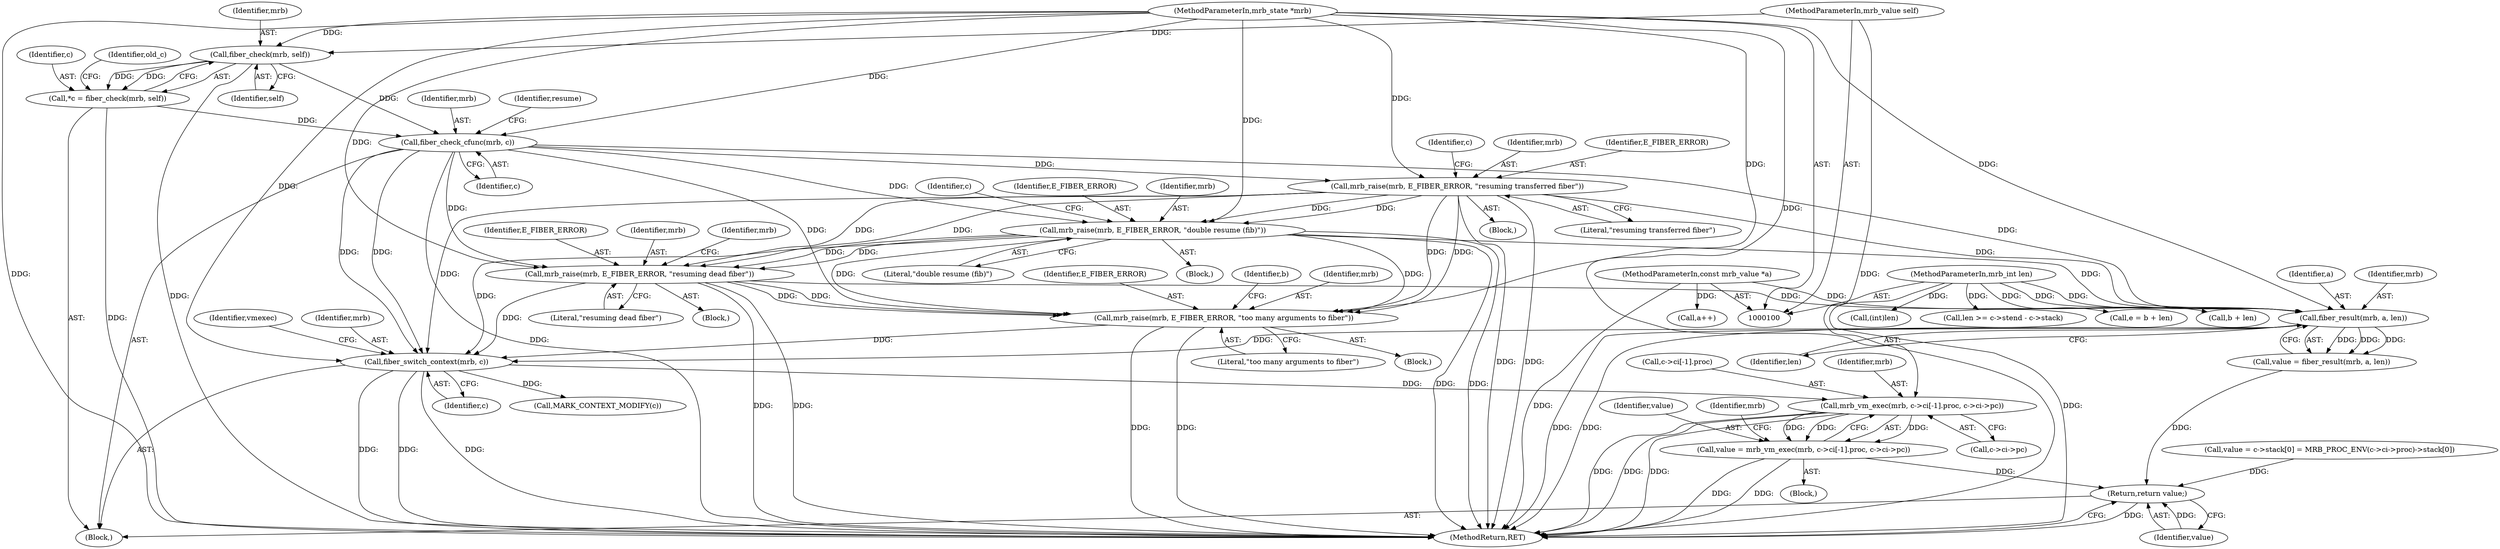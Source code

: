 digraph "0_mruby_778500563a9f7ceba996937dc886bd8cde29b42b@array" {
"1000290" [label="(Call,mrb_vm_exec(mrb, c->ci[-1].proc, c->ci->pc))"];
"1000277" [label="(Call,fiber_switch_context(mrb, c))"];
"1000150" [label="(Call,mrb_raise(mrb, E_FIBER_ERROR, \"double resume (fib)\"))"];
"1000133" [label="(Call,mrb_raise(mrb, E_FIBER_ERROR, \"resuming transferred fiber\"))"];
"1000121" [label="(Call,fiber_check_cfunc(mrb, c))"];
"1000111" [label="(Call,fiber_check(mrb, self))"];
"1000101" [label="(MethodParameterIn,mrb_state *mrb)"];
"1000102" [label="(MethodParameterIn,mrb_value self)"];
"1000109" [label="(Call,*c = fiber_check(mrb, self))"];
"1000273" [label="(Call,fiber_result(mrb, a, len))"];
"1000161" [label="(Call,mrb_raise(mrb, E_FIBER_ERROR, \"resuming dead fiber\"))"];
"1000104" [label="(MethodParameterIn,const mrb_value *a)"];
"1000103" [label="(MethodParameterIn,mrb_int len)"];
"1000214" [label="(Call,mrb_raise(mrb, E_FIBER_ERROR, \"too many arguments to fiber\"))"];
"1000288" [label="(Call,value = mrb_vm_exec(mrb, c->ci[-1].proc, c->ci->pc))"];
"1000314" [label="(Return,return value;)"];
"1000204" [label="(Call,len >= c->stend - c->stack)"];
"1000225" [label="(Call,e = b + len)"];
"1000161" [label="(Call,mrb_raise(mrb, E_FIBER_ERROR, \"resuming dead fiber\"))"];
"1000164" [label="(Literal,\"resuming dead fiber\")"];
"1000227" [label="(Call,b + len)"];
"1000160" [label="(Block,)"];
"1000275" [label="(Identifier,a)"];
"1000149" [label="(Block,)"];
"1000104" [label="(MethodParameterIn,const mrb_value *a)"];
"1000217" [label="(Literal,\"too many arguments to fiber\")"];
"1000273" [label="(Call,fiber_result(mrb, a, len))"];
"1000153" [label="(Literal,\"double resume (fib)\")"];
"1000141" [label="(Identifier,c)"];
"1000163" [label="(Identifier,E_FIBER_ERROR)"];
"1000251" [label="(Call,value = c->stack[0] = MRB_PROC_ENV(c->ci->proc)->stack[0])"];
"1000291" [label="(Identifier,mrb)"];
"1000315" [label="(Identifier,value)"];
"1000213" [label="(Block,)"];
"1000216" [label="(Identifier,E_FIBER_ERROR)"];
"1000219" [label="(Identifier,b)"];
"1000289" [label="(Identifier,value)"];
"1000314" [label="(Return,return value;)"];
"1000157" [label="(Identifier,c)"];
"1000316" [label="(MethodReturn,RET)"];
"1000123" [label="(Identifier,c)"];
"1000122" [label="(Identifier,mrb)"];
"1000279" [label="(Identifier,c)"];
"1000300" [label="(Call,c->ci->pc)"];
"1000150" [label="(Call,mrb_raise(mrb, E_FIBER_ERROR, \"double resume (fib)\"))"];
"1000136" [label="(Literal,\"resuming transferred fiber\")"];
"1000112" [label="(Identifier,mrb)"];
"1000271" [label="(Call,value = fiber_result(mrb, a, len))"];
"1000152" [label="(Identifier,E_FIBER_ERROR)"];
"1000214" [label="(Call,mrb_raise(mrb, E_FIBER_ERROR, \"too many arguments to fiber\"))"];
"1000248" [label="(Call,(int)len)"];
"1000312" [label="(Call,MARK_CONTEXT_MODIFY(c))"];
"1000151" [label="(Identifier,mrb)"];
"1000240" [label="(Call,a++)"];
"1000277" [label="(Call,fiber_switch_context(mrb, c))"];
"1000281" [label="(Identifier,vmexec)"];
"1000292" [label="(Call,c->ci[-1].proc)"];
"1000103" [label="(MethodParameterIn,mrb_int len)"];
"1000109" [label="(Call,*c = fiber_check(mrb, self))"];
"1000126" [label="(Identifier,resume)"];
"1000110" [label="(Identifier,c)"];
"1000162" [label="(Identifier,mrb)"];
"1000113" [label="(Identifier,self)"];
"1000288" [label="(Call,value = mrb_vm_exec(mrb, c->ci[-1].proc, c->ci->pc))"];
"1000134" [label="(Identifier,mrb)"];
"1000278" [label="(Identifier,mrb)"];
"1000276" [label="(Identifier,len)"];
"1000121" [label="(Call,fiber_check_cfunc(mrb, c))"];
"1000307" [label="(Identifier,mrb)"];
"1000132" [label="(Block,)"];
"1000282" [label="(Block,)"];
"1000116" [label="(Identifier,old_c)"];
"1000133" [label="(Call,mrb_raise(mrb, E_FIBER_ERROR, \"resuming transferred fiber\"))"];
"1000102" [label="(MethodParameterIn,mrb_value self)"];
"1000215" [label="(Identifier,mrb)"];
"1000290" [label="(Call,mrb_vm_exec(mrb, c->ci[-1].proc, c->ci->pc))"];
"1000101" [label="(MethodParameterIn,mrb_state *mrb)"];
"1000168" [label="(Identifier,mrb)"];
"1000111" [label="(Call,fiber_check(mrb, self))"];
"1000274" [label="(Identifier,mrb)"];
"1000107" [label="(Block,)"];
"1000135" [label="(Identifier,E_FIBER_ERROR)"];
"1000290" -> "1000288"  [label="AST: "];
"1000290" -> "1000300"  [label="CFG: "];
"1000291" -> "1000290"  [label="AST: "];
"1000292" -> "1000290"  [label="AST: "];
"1000300" -> "1000290"  [label="AST: "];
"1000288" -> "1000290"  [label="CFG: "];
"1000290" -> "1000316"  [label="DDG: "];
"1000290" -> "1000316"  [label="DDG: "];
"1000290" -> "1000316"  [label="DDG: "];
"1000290" -> "1000288"  [label="DDG: "];
"1000290" -> "1000288"  [label="DDG: "];
"1000290" -> "1000288"  [label="DDG: "];
"1000277" -> "1000290"  [label="DDG: "];
"1000101" -> "1000290"  [label="DDG: "];
"1000277" -> "1000107"  [label="AST: "];
"1000277" -> "1000279"  [label="CFG: "];
"1000278" -> "1000277"  [label="AST: "];
"1000279" -> "1000277"  [label="AST: "];
"1000281" -> "1000277"  [label="CFG: "];
"1000277" -> "1000316"  [label="DDG: "];
"1000277" -> "1000316"  [label="DDG: "];
"1000277" -> "1000316"  [label="DDG: "];
"1000150" -> "1000277"  [label="DDG: "];
"1000133" -> "1000277"  [label="DDG: "];
"1000273" -> "1000277"  [label="DDG: "];
"1000121" -> "1000277"  [label="DDG: "];
"1000121" -> "1000277"  [label="DDG: "];
"1000214" -> "1000277"  [label="DDG: "];
"1000161" -> "1000277"  [label="DDG: "];
"1000101" -> "1000277"  [label="DDG: "];
"1000277" -> "1000312"  [label="DDG: "];
"1000150" -> "1000149"  [label="AST: "];
"1000150" -> "1000153"  [label="CFG: "];
"1000151" -> "1000150"  [label="AST: "];
"1000152" -> "1000150"  [label="AST: "];
"1000153" -> "1000150"  [label="AST: "];
"1000157" -> "1000150"  [label="CFG: "];
"1000150" -> "1000316"  [label="DDG: "];
"1000150" -> "1000316"  [label="DDG: "];
"1000133" -> "1000150"  [label="DDG: "];
"1000133" -> "1000150"  [label="DDG: "];
"1000121" -> "1000150"  [label="DDG: "];
"1000101" -> "1000150"  [label="DDG: "];
"1000150" -> "1000161"  [label="DDG: "];
"1000150" -> "1000161"  [label="DDG: "];
"1000150" -> "1000214"  [label="DDG: "];
"1000150" -> "1000214"  [label="DDG: "];
"1000150" -> "1000273"  [label="DDG: "];
"1000133" -> "1000132"  [label="AST: "];
"1000133" -> "1000136"  [label="CFG: "];
"1000134" -> "1000133"  [label="AST: "];
"1000135" -> "1000133"  [label="AST: "];
"1000136" -> "1000133"  [label="AST: "];
"1000141" -> "1000133"  [label="CFG: "];
"1000133" -> "1000316"  [label="DDG: "];
"1000133" -> "1000316"  [label="DDG: "];
"1000121" -> "1000133"  [label="DDG: "];
"1000101" -> "1000133"  [label="DDG: "];
"1000133" -> "1000161"  [label="DDG: "];
"1000133" -> "1000161"  [label="DDG: "];
"1000133" -> "1000214"  [label="DDG: "];
"1000133" -> "1000214"  [label="DDG: "];
"1000133" -> "1000273"  [label="DDG: "];
"1000121" -> "1000107"  [label="AST: "];
"1000121" -> "1000123"  [label="CFG: "];
"1000122" -> "1000121"  [label="AST: "];
"1000123" -> "1000121"  [label="AST: "];
"1000126" -> "1000121"  [label="CFG: "];
"1000121" -> "1000316"  [label="DDG: "];
"1000111" -> "1000121"  [label="DDG: "];
"1000101" -> "1000121"  [label="DDG: "];
"1000109" -> "1000121"  [label="DDG: "];
"1000121" -> "1000161"  [label="DDG: "];
"1000121" -> "1000214"  [label="DDG: "];
"1000121" -> "1000273"  [label="DDG: "];
"1000111" -> "1000109"  [label="AST: "];
"1000111" -> "1000113"  [label="CFG: "];
"1000112" -> "1000111"  [label="AST: "];
"1000113" -> "1000111"  [label="AST: "];
"1000109" -> "1000111"  [label="CFG: "];
"1000111" -> "1000316"  [label="DDG: "];
"1000111" -> "1000109"  [label="DDG: "];
"1000111" -> "1000109"  [label="DDG: "];
"1000101" -> "1000111"  [label="DDG: "];
"1000102" -> "1000111"  [label="DDG: "];
"1000101" -> "1000100"  [label="AST: "];
"1000101" -> "1000316"  [label="DDG: "];
"1000101" -> "1000161"  [label="DDG: "];
"1000101" -> "1000214"  [label="DDG: "];
"1000101" -> "1000273"  [label="DDG: "];
"1000102" -> "1000100"  [label="AST: "];
"1000102" -> "1000316"  [label="DDG: "];
"1000109" -> "1000107"  [label="AST: "];
"1000110" -> "1000109"  [label="AST: "];
"1000116" -> "1000109"  [label="CFG: "];
"1000109" -> "1000316"  [label="DDG: "];
"1000273" -> "1000271"  [label="AST: "];
"1000273" -> "1000276"  [label="CFG: "];
"1000274" -> "1000273"  [label="AST: "];
"1000275" -> "1000273"  [label="AST: "];
"1000276" -> "1000273"  [label="AST: "];
"1000271" -> "1000273"  [label="CFG: "];
"1000273" -> "1000316"  [label="DDG: "];
"1000273" -> "1000316"  [label="DDG: "];
"1000273" -> "1000271"  [label="DDG: "];
"1000273" -> "1000271"  [label="DDG: "];
"1000273" -> "1000271"  [label="DDG: "];
"1000161" -> "1000273"  [label="DDG: "];
"1000104" -> "1000273"  [label="DDG: "];
"1000103" -> "1000273"  [label="DDG: "];
"1000161" -> "1000160"  [label="AST: "];
"1000161" -> "1000164"  [label="CFG: "];
"1000162" -> "1000161"  [label="AST: "];
"1000163" -> "1000161"  [label="AST: "];
"1000164" -> "1000161"  [label="AST: "];
"1000168" -> "1000161"  [label="CFG: "];
"1000161" -> "1000316"  [label="DDG: "];
"1000161" -> "1000316"  [label="DDG: "];
"1000161" -> "1000214"  [label="DDG: "];
"1000161" -> "1000214"  [label="DDG: "];
"1000104" -> "1000100"  [label="AST: "];
"1000104" -> "1000316"  [label="DDG: "];
"1000104" -> "1000240"  [label="DDG: "];
"1000103" -> "1000100"  [label="AST: "];
"1000103" -> "1000316"  [label="DDG: "];
"1000103" -> "1000204"  [label="DDG: "];
"1000103" -> "1000225"  [label="DDG: "];
"1000103" -> "1000227"  [label="DDG: "];
"1000103" -> "1000248"  [label="DDG: "];
"1000214" -> "1000213"  [label="AST: "];
"1000214" -> "1000217"  [label="CFG: "];
"1000215" -> "1000214"  [label="AST: "];
"1000216" -> "1000214"  [label="AST: "];
"1000217" -> "1000214"  [label="AST: "];
"1000219" -> "1000214"  [label="CFG: "];
"1000214" -> "1000316"  [label="DDG: "];
"1000214" -> "1000316"  [label="DDG: "];
"1000288" -> "1000282"  [label="AST: "];
"1000289" -> "1000288"  [label="AST: "];
"1000307" -> "1000288"  [label="CFG: "];
"1000288" -> "1000316"  [label="DDG: "];
"1000288" -> "1000316"  [label="DDG: "];
"1000288" -> "1000314"  [label="DDG: "];
"1000314" -> "1000107"  [label="AST: "];
"1000314" -> "1000315"  [label="CFG: "];
"1000315" -> "1000314"  [label="AST: "];
"1000316" -> "1000314"  [label="CFG: "];
"1000314" -> "1000316"  [label="DDG: "];
"1000315" -> "1000314"  [label="DDG: "];
"1000271" -> "1000314"  [label="DDG: "];
"1000251" -> "1000314"  [label="DDG: "];
}
